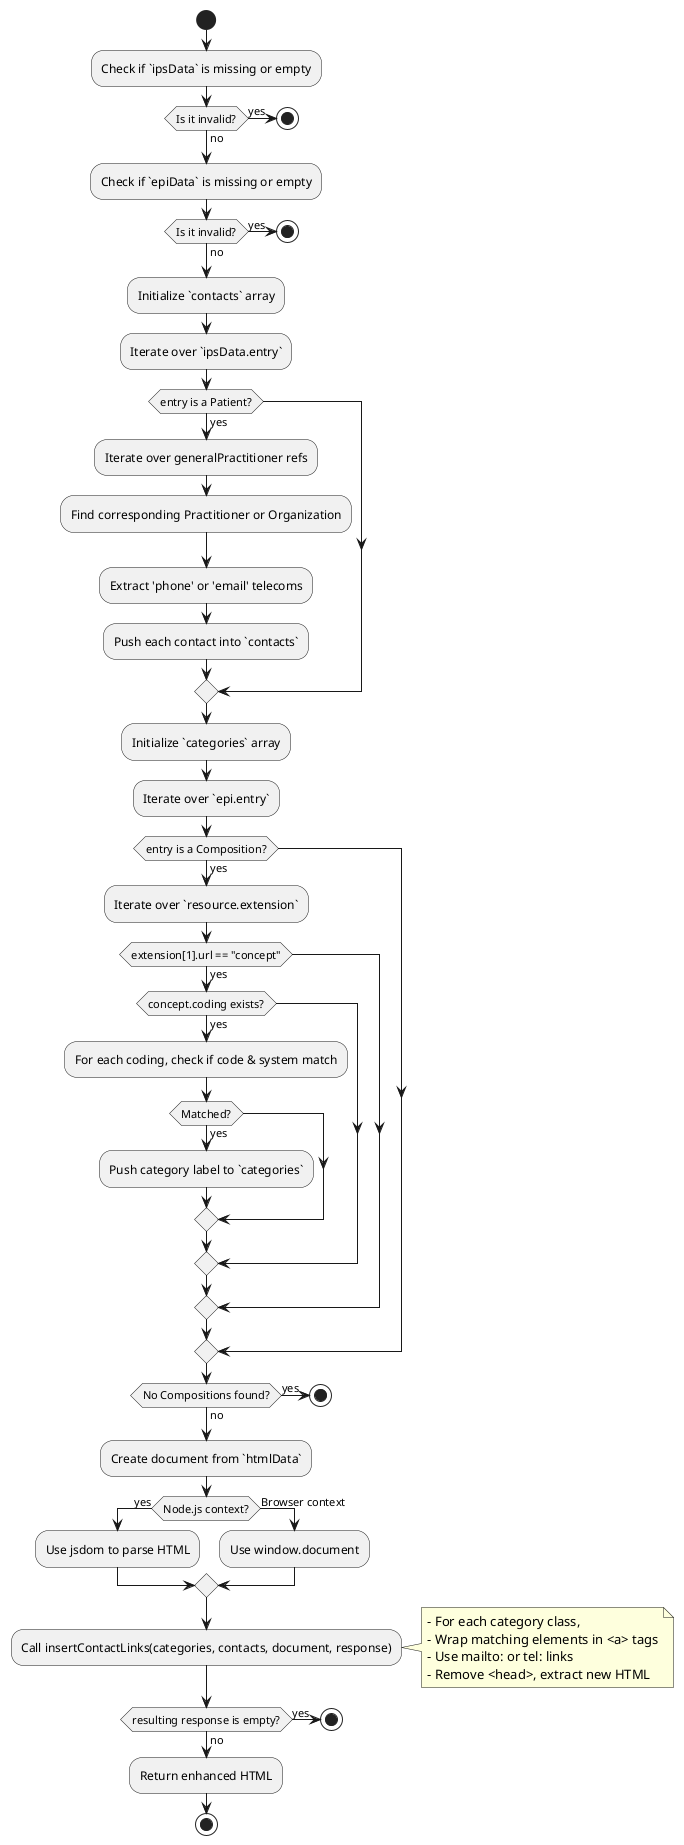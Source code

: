 @startuml
start
:Check if `ipsData` is missing or empty;
if (Is it invalid?) then (yes)
  stop
else (no)
endif

:Check if `epiData` is missing or empty;
if (Is it invalid?) then (yes)
  stop
else (no)
endif

:Initialize `contacts` array;
:Iterate over `ipsData.entry`;
if (entry is a Patient?) then (yes)
  :Iterate over generalPractitioner refs;
  :Find corresponding Practitioner or Organization;
  :Extract 'phone' or 'email' telecoms;
  :Push each contact into `contacts`;
endif

:Initialize `categories` array;
:Iterate over `epi.entry`;
if (entry is a Composition?) then (yes)
  :Iterate over `resource.extension`;
  if (extension[1].url == "concept") then (yes)
    if (concept.coding exists?) then (yes)
      :For each coding, check if code & system match;
      if (Matched?) then (yes)
        :Push category label to `categories`;
      endif
    endif
  endif
endif

if (No Compositions found?) then (yes)
  stop
else (no)
endif

:Create document from `htmlData`;
if (Node.js context?) then (yes)
  :Use jsdom to parse HTML;
else (Browser context)
  :Use window.document;
endif

:Call insertContactLinks(categories, contacts, document, response);
note right
  - For each category class,
  - Wrap matching elements in <a> tags
  - Use mailto: or tel: links
  - Remove <head>, extract new HTML
end note

if (resulting response is empty?) then (yes)
  stop
else (no)
  :Return enhanced HTML;
endif

stop
@enduml